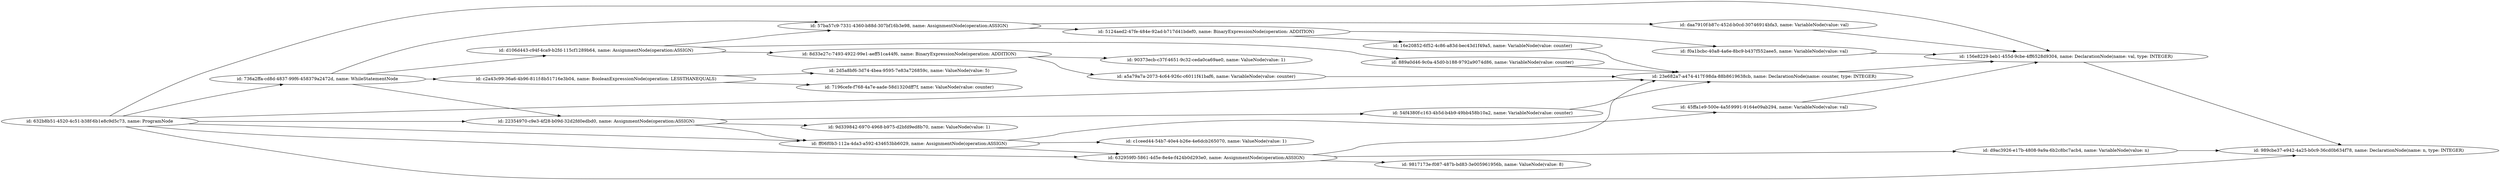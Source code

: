digraph g {
	rankdir=LR
		"id: 22354970-c9e3-4f28-b09d-32d2fd0edbd0, name: AssignmentNode(operation:ASSIGN)" -> "id: 9d339842-6970-4968-b975-d2bfd9ed8b70, name: ValueNode(value: 1)"
		"id: 22354970-c9e3-4f28-b09d-32d2fd0edbd0, name: AssignmentNode(operation:ASSIGN)" -> "id: ff06f0b3-112a-4da3-a592-434653bb6029, name: AssignmentNode(operation:ASSIGN)"
		"id: 22354970-c9e3-4f28-b09d-32d2fd0edbd0, name: AssignmentNode(operation:ASSIGN)" -> "id: 54f4380f-c163-4b5d-b4b9-49bb458b10a2, name: VariableNode(value: counter)"
		"id: 156e8229-beb1-455d-9cbe-4ff6528d9304, name: DeclarationNode(name: val, type: INTEGER)" -> "id: 989cbe37-e942-4a25-b0c9-36cd0b634f78, name: DeclarationNode(name: n, type: INTEGER)"
		"id: d9ac3926-e17b-4808-9a9a-6b2c8bc7acb4, name: VariableNode(value: n)" -> "id: 989cbe37-e942-4a25-b0c9-36cd0b634f78, name: DeclarationNode(name: n, type: INTEGER)"
		"id: 5124aed2-47fe-484e-92ad-b717d41bdef0, name: BinaryExpressionNode(operation: ADDITION)" -> "id: f0a1bcbc-40a8-4a6e-8bc9-b437f552aee5, name: VariableNode(value: val)"
		"id: 5124aed2-47fe-484e-92ad-b717d41bdef0, name: BinaryExpressionNode(operation: ADDITION)" -> "id: 16e20852-6f52-4c86-a83d-bec43d1f49a5, name: VariableNode(value: counter)"
		"id: 45ffa1e9-500e-4a5f-9991-9164e09ab294, name: VariableNode(value: val)" -> "id: 156e8229-beb1-455d-9cbe-4ff6528d9304, name: DeclarationNode(name: val, type: INTEGER)"
		"id: a5a79a7a-2073-4c64-926c-c6011f41baf6, name: VariableNode(value: counter)" -> "id: 23e682a7-a474-417f-98da-88b8619638cb, name: DeclarationNode(name: counter, type: INTEGER)"
		"id: 23e682a7-a474-417f-98da-88b8619638cb, name: DeclarationNode(name: counter, type: INTEGER)" -> "id: 156e8229-beb1-455d-9cbe-4ff6528d9304, name: DeclarationNode(name: val, type: INTEGER)"
		"id: c2a43c99-36a6-4b96-811f-8b51716e3b04, name: BooleanExpressionNode(operation: LESSTHANEQUALS)" -> "id: 2d5a8bf6-3d74-4bea-9595-7e83a726859c, name: ValueNode(value: 5)"
		"id: c2a43c99-36a6-4b96-811f-8b51716e3b04, name: BooleanExpressionNode(operation: LESSTHANEQUALS)" -> "id: 7196cefe-f768-4a7e-aade-58d1320dff7f, name: ValueNode(value: counter)"
		"id: 8d33e27c-7493-4922-99e1-aeff51ca44f6, name: BinaryExpressionNode(operation: ADDITION)" -> "id: a5a79a7a-2073-4c64-926c-c6011f41baf6, name: VariableNode(value: counter)"
		"id: 8d33e27c-7493-4922-99e1-aeff51ca44f6, name: BinaryExpressionNode(operation: ADDITION)" -> "id: 90373ecb-c37f-4651-9c32-ceda0ca69ae0, name: ValueNode(value: 1)"
		"id: ff06f0b3-112a-4da3-a592-434653bb6029, name: AssignmentNode(operation:ASSIGN)" -> "id: c1ceed44-54b7-40e4-b26e-4e6dcb265070, name: ValueNode(value: 1)"
		"id: ff06f0b3-112a-4da3-a592-434653bb6029, name: AssignmentNode(operation:ASSIGN)" -> "id: 45ffa1e9-500e-4a5f-9991-9164e09ab294, name: VariableNode(value: val)"
		"id: ff06f0b3-112a-4da3-a592-434653bb6029, name: AssignmentNode(operation:ASSIGN)" -> "id: 632959f0-5861-4d5e-8e4e-f424b0d293e0, name: AssignmentNode(operation:ASSIGN)"
		"id: d106d443-c94f-4ca9-b2fd-115cf1289b64, name: AssignmentNode(operation:ASSIGN)" -> "id: 889a0d46-9c0a-45d0-b188-9792a9074d86, name: VariableNode(value: counter)"
		"id: d106d443-c94f-4ca9-b2fd-115cf1289b64, name: AssignmentNode(operation:ASSIGN)" -> "id: 8d33e27c-7493-4922-99e1-aeff51ca44f6, name: BinaryExpressionNode(operation: ADDITION)"
		"id: d106d443-c94f-4ca9-b2fd-115cf1289b64, name: AssignmentNode(operation:ASSIGN)" -> "id: 57ba57c9-7331-4360-b88d-307bf16b3e98, name: AssignmentNode(operation:ASSIGN)"
		"id: 54f4380f-c163-4b5d-b4b9-49bb458b10a2, name: VariableNode(value: counter)" -> "id: 23e682a7-a474-417f-98da-88b8619638cb, name: DeclarationNode(name: counter, type: INTEGER)"
		"id: 889a0d46-9c0a-45d0-b188-9792a9074d86, name: VariableNode(value: counter)" -> "id: 23e682a7-a474-417f-98da-88b8619638cb, name: DeclarationNode(name: counter, type: INTEGER)"
		"id: 632b8b51-4520-4c51-b38f-6b1e8c9d5c73, name: ProgramNode" -> "id: 22354970-c9e3-4f28-b09d-32d2fd0edbd0, name: AssignmentNode(operation:ASSIGN)"
		"id: 632b8b51-4520-4c51-b38f-6b1e8c9d5c73, name: ProgramNode" -> "id: 156e8229-beb1-455d-9cbe-4ff6528d9304, name: DeclarationNode(name: val, type: INTEGER)"
		"id: 632b8b51-4520-4c51-b38f-6b1e8c9d5c73, name: ProgramNode" -> "id: 23e682a7-a474-417f-98da-88b8619638cb, name: DeclarationNode(name: counter, type: INTEGER)"
		"id: 632b8b51-4520-4c51-b38f-6b1e8c9d5c73, name: ProgramNode" -> "id: 989cbe37-e942-4a25-b0c9-36cd0b634f78, name: DeclarationNode(name: n, type: INTEGER)"
		"id: 632b8b51-4520-4c51-b38f-6b1e8c9d5c73, name: ProgramNode" -> "id: 632959f0-5861-4d5e-8e4e-f424b0d293e0, name: AssignmentNode(operation:ASSIGN)"
		"id: 632b8b51-4520-4c51-b38f-6b1e8c9d5c73, name: ProgramNode" -> "id: 736a2ffa-cd8d-4837-99f6-458379a2472d, name: WhileStatementNode"
		"id: 632b8b51-4520-4c51-b38f-6b1e8c9d5c73, name: ProgramNode" -> "id: ff06f0b3-112a-4da3-a592-434653bb6029, name: AssignmentNode(operation:ASSIGN)"
		"id: 632959f0-5861-4d5e-8e4e-f424b0d293e0, name: AssignmentNode(operation:ASSIGN)" -> "id: d9ac3926-e17b-4808-9a9a-6b2c8bc7acb4, name: VariableNode(value: n)"
		"id: 632959f0-5861-4d5e-8e4e-f424b0d293e0, name: AssignmentNode(operation:ASSIGN)" -> "id: 23e682a7-a474-417f-98da-88b8619638cb, name: DeclarationNode(name: counter, type: INTEGER)"
		"id: 632959f0-5861-4d5e-8e4e-f424b0d293e0, name: AssignmentNode(operation:ASSIGN)" -> "id: 9817173e-f087-487b-bd83-3e005961956b, name: ValueNode(value: 8)"
		"id: 736a2ffa-cd8d-4837-99f6-458379a2472d, name: WhileStatementNode" -> "id: 22354970-c9e3-4f28-b09d-32d2fd0edbd0, name: AssignmentNode(operation:ASSIGN)"
		"id: 736a2ffa-cd8d-4837-99f6-458379a2472d, name: WhileStatementNode" -> "id: c2a43c99-36a6-4b96-811f-8b51716e3b04, name: BooleanExpressionNode(operation: LESSTHANEQUALS)"
		"id: 736a2ffa-cd8d-4837-99f6-458379a2472d, name: WhileStatementNode" -> "id: 57ba57c9-7331-4360-b88d-307bf16b3e98, name: AssignmentNode(operation:ASSIGN)"
		"id: 736a2ffa-cd8d-4837-99f6-458379a2472d, name: WhileStatementNode" -> "id: d106d443-c94f-4ca9-b2fd-115cf1289b64, name: AssignmentNode(operation:ASSIGN)"
		"id: daa7910f-b87c-452d-b0cd-30746914bfa3, name: VariableNode(value: val)" -> "id: 156e8229-beb1-455d-9cbe-4ff6528d9304, name: DeclarationNode(name: val, type: INTEGER)"
		"id: 57ba57c9-7331-4360-b88d-307bf16b3e98, name: AssignmentNode(operation:ASSIGN)" -> "id: 5124aed2-47fe-484e-92ad-b717d41bdef0, name: BinaryExpressionNode(operation: ADDITION)"
		"id: 57ba57c9-7331-4360-b88d-307bf16b3e98, name: AssignmentNode(operation:ASSIGN)" -> "id: daa7910f-b87c-452d-b0cd-30746914bfa3, name: VariableNode(value: val)"
		"id: f0a1bcbc-40a8-4a6e-8bc9-b437f552aee5, name: VariableNode(value: val)" -> "id: 156e8229-beb1-455d-9cbe-4ff6528d9304, name: DeclarationNode(name: val, type: INTEGER)"
		"id: 16e20852-6f52-4c86-a83d-bec43d1f49a5, name: VariableNode(value: counter)" -> "id: 23e682a7-a474-417f-98da-88b8619638cb, name: DeclarationNode(name: counter, type: INTEGER)"
}